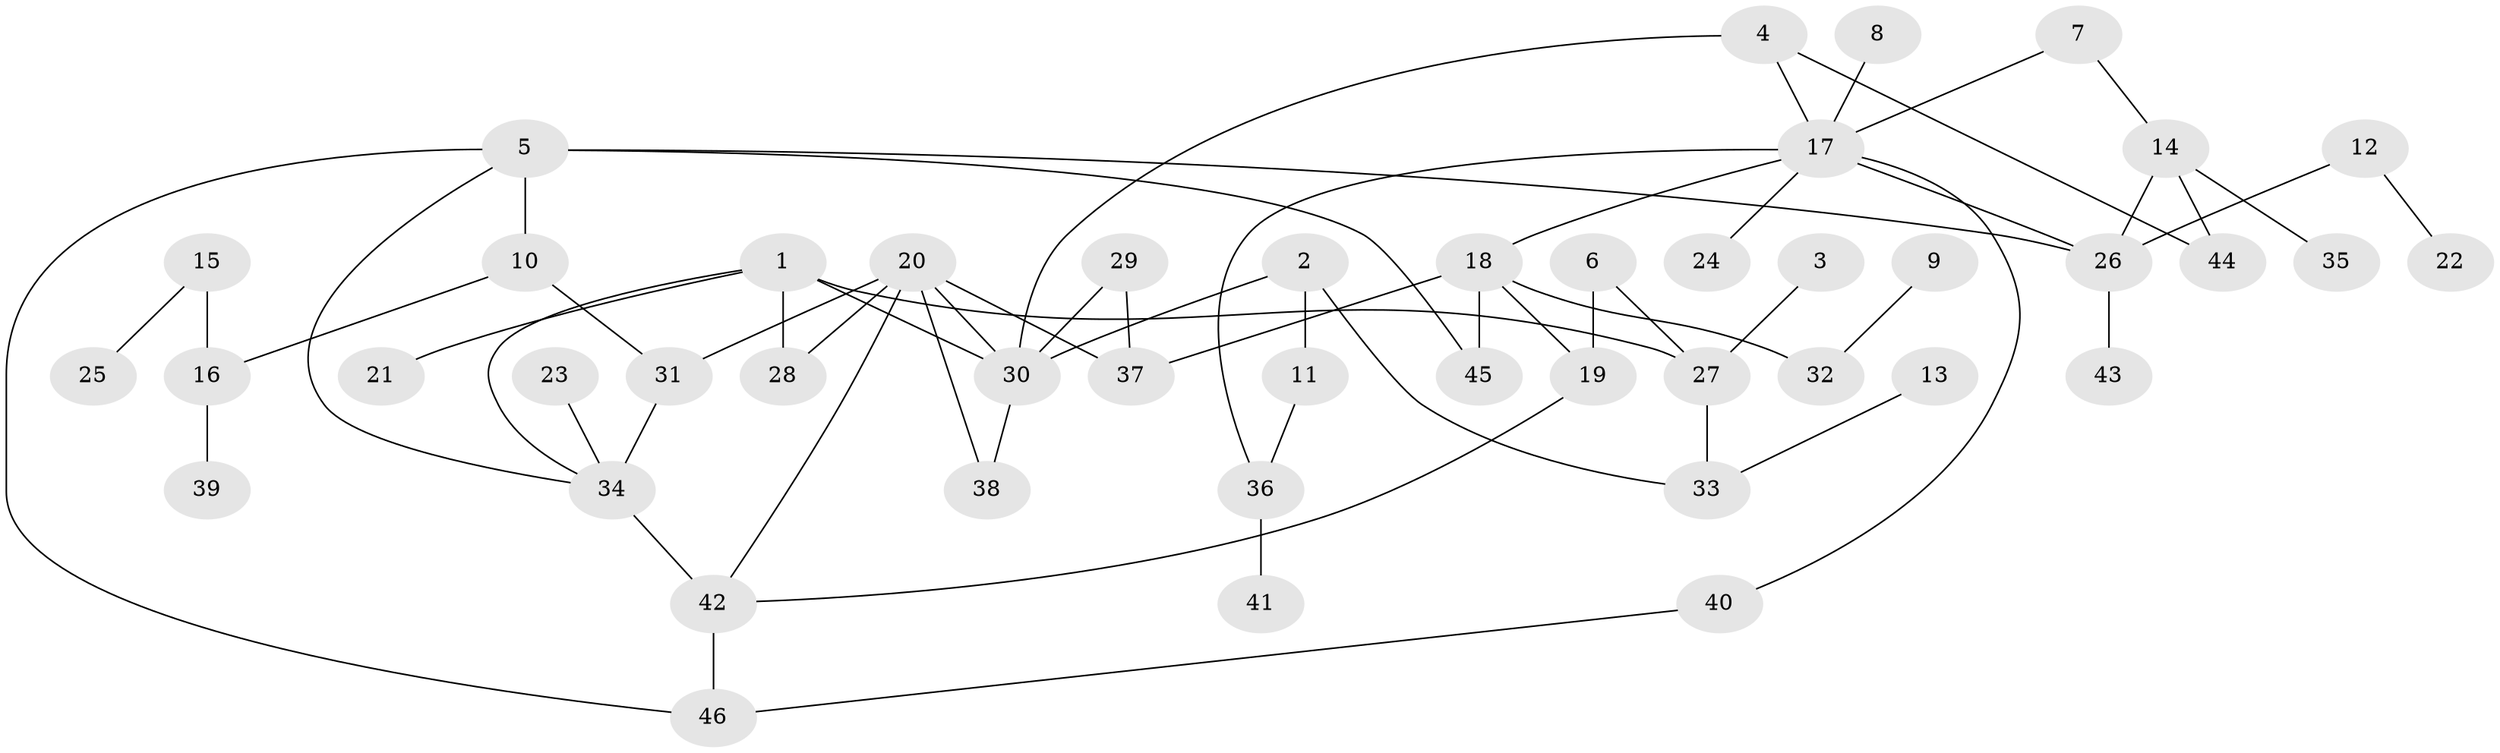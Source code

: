 // original degree distribution, {3: 0.17105263157894737, 9: 0.013157894736842105, 6: 0.013157894736842105, 7: 0.02631578947368421, 5: 0.07894736842105263, 1: 0.3157894736842105, 2: 0.3157894736842105, 4: 0.06578947368421052}
// Generated by graph-tools (version 1.1) at 2025/36/03/04/25 23:36:02]
// undirected, 46 vertices, 62 edges
graph export_dot {
  node [color=gray90,style=filled];
  1;
  2;
  3;
  4;
  5;
  6;
  7;
  8;
  9;
  10;
  11;
  12;
  13;
  14;
  15;
  16;
  17;
  18;
  19;
  20;
  21;
  22;
  23;
  24;
  25;
  26;
  27;
  28;
  29;
  30;
  31;
  32;
  33;
  34;
  35;
  36;
  37;
  38;
  39;
  40;
  41;
  42;
  43;
  44;
  45;
  46;
  1 -- 21 [weight=1.0];
  1 -- 27 [weight=1.0];
  1 -- 28 [weight=1.0];
  1 -- 30 [weight=1.0];
  1 -- 34 [weight=1.0];
  2 -- 11 [weight=1.0];
  2 -- 30 [weight=1.0];
  2 -- 33 [weight=1.0];
  3 -- 27 [weight=1.0];
  4 -- 17 [weight=1.0];
  4 -- 30 [weight=1.0];
  4 -- 44 [weight=1.0];
  5 -- 10 [weight=1.0];
  5 -- 26 [weight=1.0];
  5 -- 34 [weight=1.0];
  5 -- 45 [weight=1.0];
  5 -- 46 [weight=1.0];
  6 -- 19 [weight=1.0];
  6 -- 27 [weight=1.0];
  7 -- 14 [weight=1.0];
  7 -- 17 [weight=1.0];
  8 -- 17 [weight=1.0];
  9 -- 32 [weight=1.0];
  10 -- 16 [weight=1.0];
  10 -- 31 [weight=1.0];
  11 -- 36 [weight=1.0];
  12 -- 22 [weight=1.0];
  12 -- 26 [weight=1.0];
  13 -- 33 [weight=1.0];
  14 -- 26 [weight=1.0];
  14 -- 35 [weight=1.0];
  14 -- 44 [weight=1.0];
  15 -- 16 [weight=2.0];
  15 -- 25 [weight=1.0];
  16 -- 39 [weight=1.0];
  17 -- 18 [weight=1.0];
  17 -- 24 [weight=1.0];
  17 -- 26 [weight=1.0];
  17 -- 36 [weight=1.0];
  17 -- 40 [weight=1.0];
  18 -- 19 [weight=1.0];
  18 -- 32 [weight=1.0];
  18 -- 37 [weight=1.0];
  18 -- 45 [weight=1.0];
  19 -- 42 [weight=1.0];
  20 -- 28 [weight=1.0];
  20 -- 30 [weight=1.0];
  20 -- 31 [weight=1.0];
  20 -- 37 [weight=1.0];
  20 -- 38 [weight=1.0];
  20 -- 42 [weight=1.0];
  23 -- 34 [weight=1.0];
  26 -- 43 [weight=2.0];
  27 -- 33 [weight=1.0];
  29 -- 30 [weight=1.0];
  29 -- 37 [weight=1.0];
  30 -- 38 [weight=1.0];
  31 -- 34 [weight=1.0];
  34 -- 42 [weight=2.0];
  36 -- 41 [weight=1.0];
  40 -- 46 [weight=1.0];
  42 -- 46 [weight=1.0];
}
